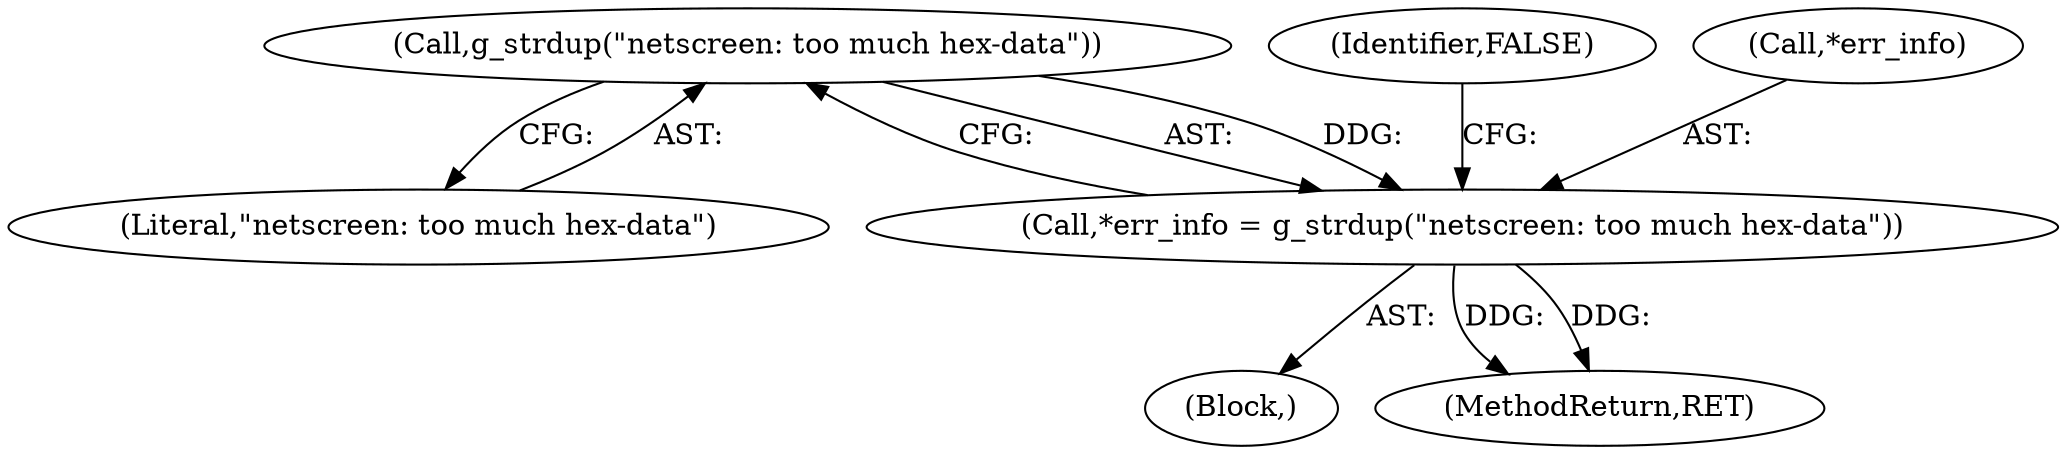 digraph "0_wireshark_11edc83b98a61e890d7bb01855389d40e984ea82@API" {
"1000328" [label="(Call,g_strdup(\"netscreen: too much hex-data\"))"];
"1000325" [label="(Call,*err_info = g_strdup(\"netscreen: too much hex-data\"))"];
"1000329" [label="(Literal,\"netscreen: too much hex-data\")"];
"1000320" [label="(Block,)"];
"1000406" [label="(MethodReturn,RET)"];
"1000331" [label="(Identifier,FALSE)"];
"1000328" [label="(Call,g_strdup(\"netscreen: too much hex-data\"))"];
"1000326" [label="(Call,*err_info)"];
"1000325" [label="(Call,*err_info = g_strdup(\"netscreen: too much hex-data\"))"];
"1000328" -> "1000325"  [label="AST: "];
"1000328" -> "1000329"  [label="CFG: "];
"1000329" -> "1000328"  [label="AST: "];
"1000325" -> "1000328"  [label="CFG: "];
"1000328" -> "1000325"  [label="DDG: "];
"1000325" -> "1000320"  [label="AST: "];
"1000326" -> "1000325"  [label="AST: "];
"1000331" -> "1000325"  [label="CFG: "];
"1000325" -> "1000406"  [label="DDG: "];
"1000325" -> "1000406"  [label="DDG: "];
}
